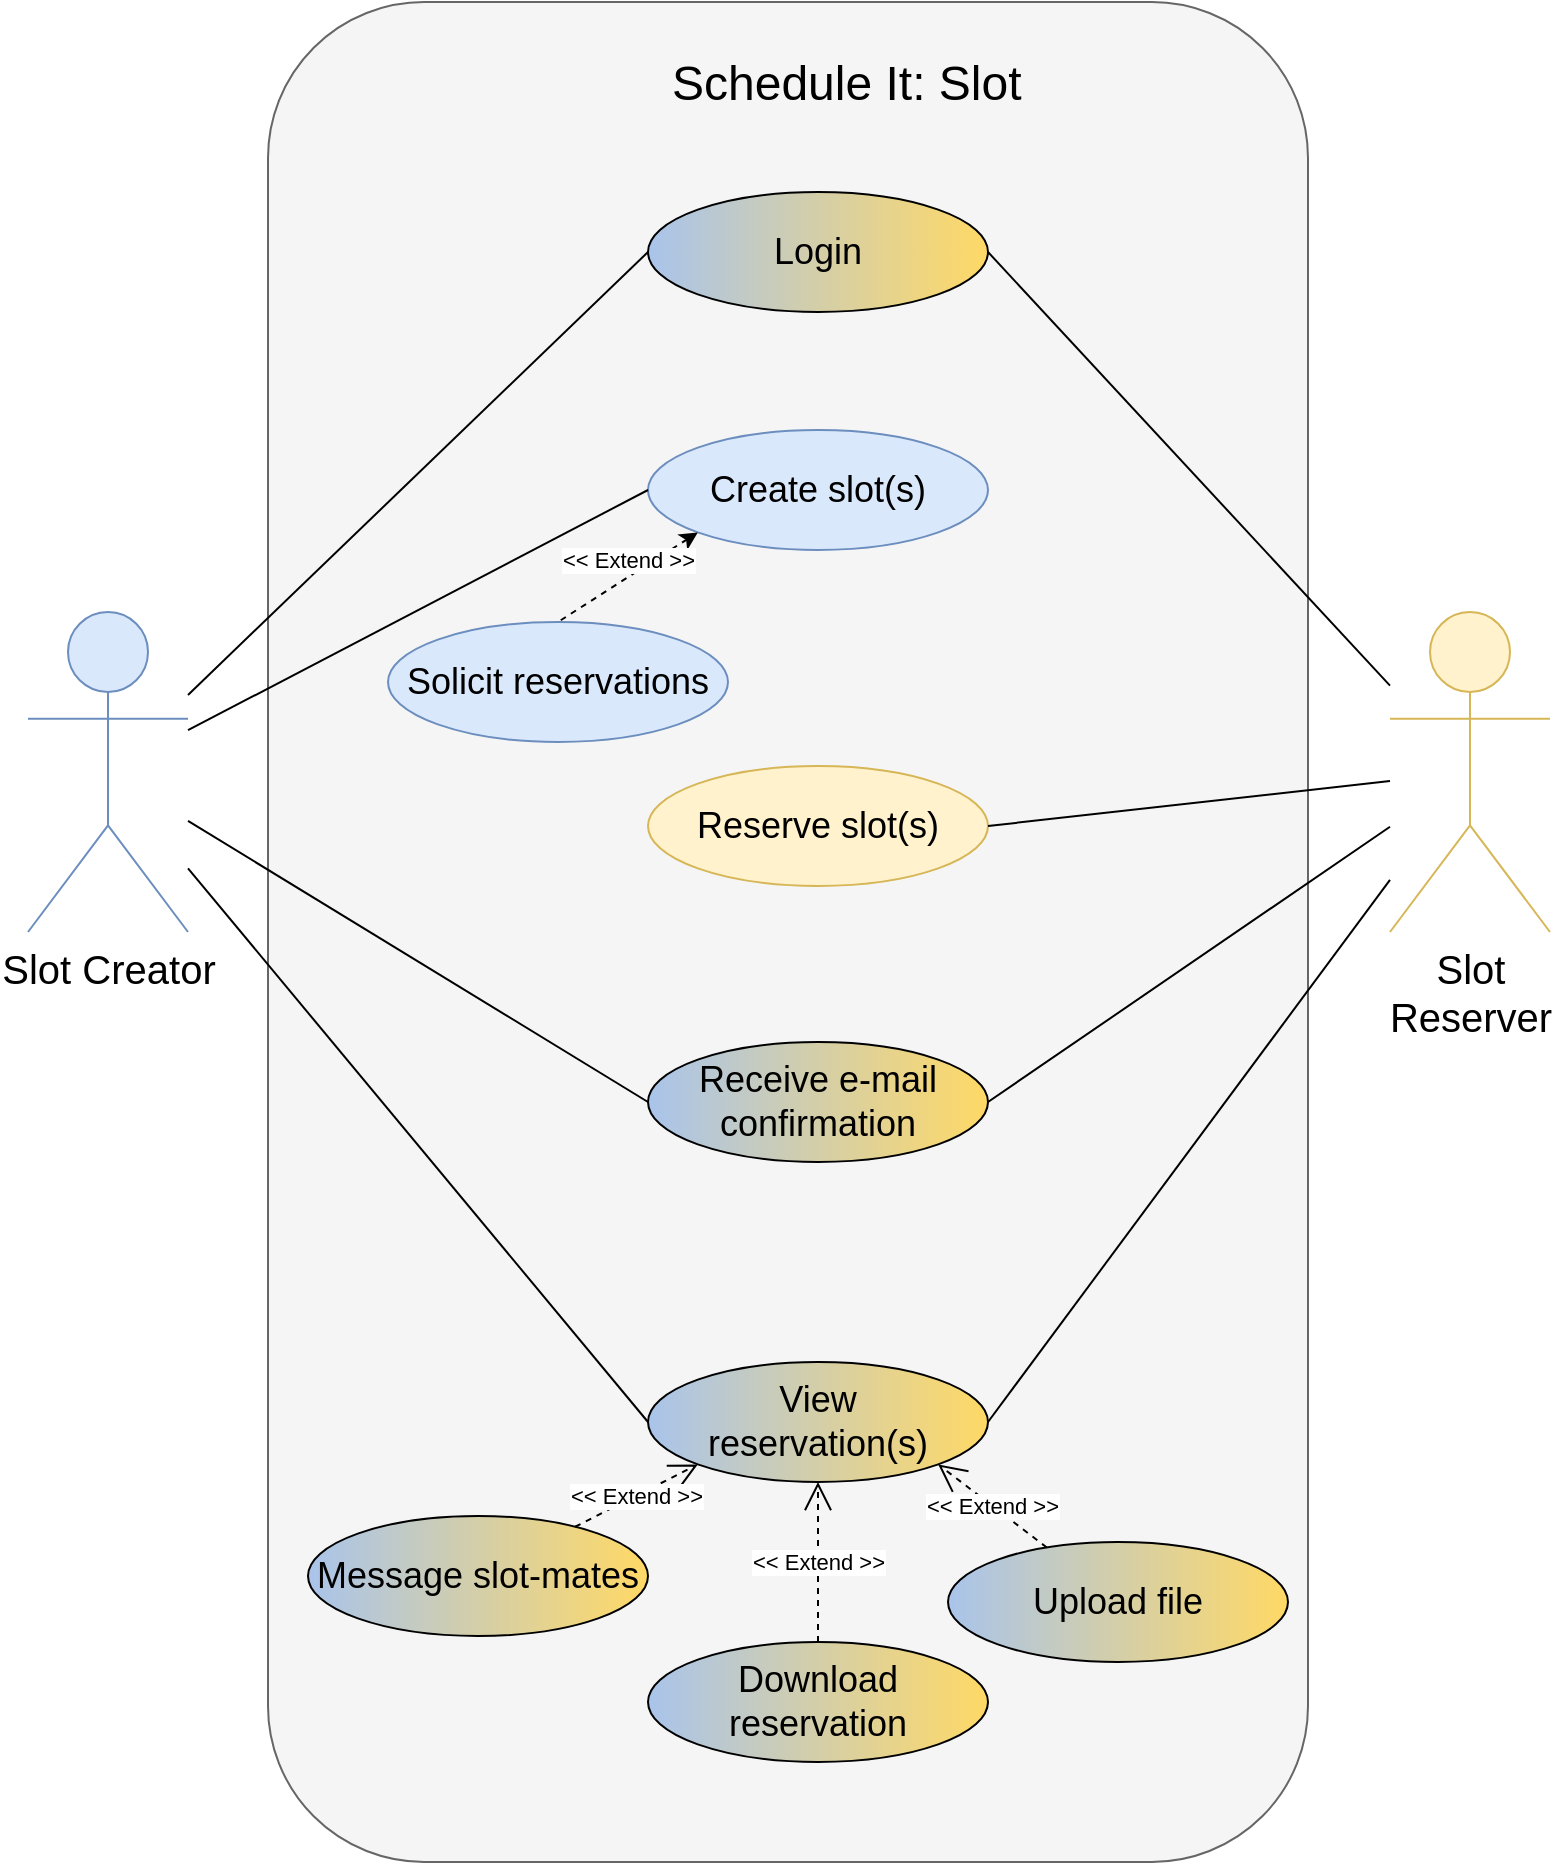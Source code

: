 <mxfile version="12.0.2" type="github" pages="1"><diagram id="u_EjkRHiW1jdhvmgitKe" name="Page-1"><mxGraphModel dx="1016" dy="1022" grid="1" gridSize="10" guides="1" tooltips="1" connect="1" arrows="1" fold="1" page="1" pageScale="1" pageWidth="850" pageHeight="1100" math="0" shadow="0"><root><mxCell id="0"/><mxCell id="1" parent="0"/><mxCell id="N1zPYfKRrGab4EYCrAp--1" value="&lt;span style=&quot;font-size: 20px&quot;&gt;Slot Creator&lt;/span&gt;" style="shape=umlActor;verticalLabelPosition=bottom;labelBackgroundColor=#ffffff;verticalAlign=top;html=1;outlineConnect=0;fillColor=#dae8fc;strokeColor=#6c8ebf;" parent="1" vertex="1"><mxGeometry x="40" y="405" width="80" height="160" as="geometry"/></mxCell><mxCell id="N1zPYfKRrGab4EYCrAp--16" value="&lt;span style=&quot;font-size: 20px&quot;&gt;Slot &lt;br&gt;Reserver&lt;/span&gt;" style="shape=umlActor;verticalLabelPosition=bottom;labelBackgroundColor=#ffffff;verticalAlign=top;html=1;outlineConnect=0;fillColor=#fff2cc;strokeColor=#d6b656;" parent="1" vertex="1"><mxGeometry x="721" y="405" width="80" height="160" as="geometry"/></mxCell><mxCell id="N1zPYfKRrGab4EYCrAp--2" value="" style="rounded=1;whiteSpace=wrap;html=1;fillColor=#f5f5f5;strokeColor=#666666;fontColor=#333333;" parent="1" vertex="1"><mxGeometry x="160" y="100" width="520" height="930" as="geometry"/></mxCell><mxCell id="N1zPYfKRrGab4EYCrAp--5" value="&lt;font style=&quot;font-size: 24px&quot;&gt;Schedule It: Slot&lt;/font&gt;" style="text;html=1;" parent="1" vertex="1"><mxGeometry x="360" y="120" width="130" height="40" as="geometry"/></mxCell><mxCell id="N1zPYfKRrGab4EYCrAp--6" value="&lt;font style=&quot;font-size: 18px&quot;&gt;&lt;font style=&quot;font-size: 18px&quot;&gt;Log&lt;/font&gt;in&lt;/font&gt;" style="ellipse;whiteSpace=wrap;html=1;fillColor=#FFD966;gradientColor=#A9C4EB;gradientDirection=west;" parent="1" vertex="1"><mxGeometry x="350" y="195" width="170" height="60" as="geometry"/></mxCell><mxCell id="N1zPYfKRrGab4EYCrAp--7" value="&lt;span style=&quot;font-size: 18px&quot;&gt;Create slot(s)&lt;/span&gt;" style="ellipse;whiteSpace=wrap;html=1;fillColor=#dae8fc;strokeColor=#6c8ebf;" parent="1" vertex="1"><mxGeometry x="350" y="314" width="170" height="60" as="geometry"/></mxCell><mxCell id="N1zPYfKRrGab4EYCrAp--8" value="&lt;span style=&quot;font-size: 18px&quot;&gt;Reserve slot(s)&lt;/span&gt;" style="ellipse;whiteSpace=wrap;html=1;gradientDirection=west;fillColor=#fff2cc;strokeColor=#d6b656;" parent="1" vertex="1"><mxGeometry x="350" y="482" width="170" height="60" as="geometry"/></mxCell><mxCell id="N1zPYfKRrGab4EYCrAp--12" value="&lt;span style=&quot;font-size: 18px&quot;&gt;Receive e-mail confirmation&lt;/span&gt;" style="ellipse;whiteSpace=wrap;html=1;fillColor=#FFD966;gradientColor=#A9C4EB;gradientDirection=west;" parent="1" vertex="1"><mxGeometry x="350" y="620" width="170" height="60" as="geometry"/></mxCell><mxCell id="N1zPYfKRrGab4EYCrAp--13" value="&lt;span style=&quot;font-size: 18px&quot;&gt;Upload file&lt;/span&gt;" style="ellipse;whiteSpace=wrap;html=1;fillColor=#FFD966;gradientColor=#A9C4EB;gradientDirection=west;" parent="1" vertex="1"><mxGeometry x="500" y="870" width="170" height="60" as="geometry"/></mxCell><mxCell id="N1zPYfKRrGab4EYCrAp--14" value="&lt;span style=&quot;font-size: 18px&quot;&gt;Message slot-mates&lt;/span&gt;" style="ellipse;whiteSpace=wrap;html=1;gradientColor=#A9C4EB;fillColor=#FFD966;gradientDirection=west;" parent="1" vertex="1"><mxGeometry x="180" y="857" width="170" height="60" as="geometry"/></mxCell><mxCell id="N1zPYfKRrGab4EYCrAp--15" value="&lt;span style=&quot;font-size: 18px&quot;&gt;Solicit reservations&lt;/span&gt;" style="ellipse;whiteSpace=wrap;html=1;fillColor=#dae8fc;strokeColor=#6c8ebf;" parent="1" vertex="1"><mxGeometry x="220" y="410" width="170" height="60" as="geometry"/></mxCell><mxCell id="N1zPYfKRrGab4EYCrAp--22" value="&lt;span style=&quot;font-size: 18px&quot;&gt;View&lt;br&gt;reservation(s)&lt;/span&gt;" style="ellipse;whiteSpace=wrap;html=1;fillColor=#FFD966;gradientColor=#A9C4EB;gradientDirection=west;" parent="1" vertex="1"><mxGeometry x="350" y="780" width="170" height="60" as="geometry"/></mxCell><mxCell id="N1zPYfKRrGab4EYCrAp--28" value="" style="endArrow=none;html=1;entryX=0;entryY=0.5;entryDx=0;entryDy=0;" parent="1" source="N1zPYfKRrGab4EYCrAp--1" target="N1zPYfKRrGab4EYCrAp--12" edge="1"><mxGeometry width="50" height="50" relative="1" as="geometry"><mxPoint x="120" y="535" as="sourcePoint"/><mxPoint x="190.711" y="485" as="targetPoint"/></mxGeometry></mxCell><mxCell id="N1zPYfKRrGab4EYCrAp--29" value="" style="endArrow=none;html=1;entryX=0;entryY=0.5;entryDx=0;entryDy=0;" parent="1" source="N1zPYfKRrGab4EYCrAp--1" target="N1zPYfKRrGab4EYCrAp--22" edge="1"><mxGeometry width="50" height="50" relative="1" as="geometry"><mxPoint x="120" y="535" as="sourcePoint"/><mxPoint x="190.711" y="485" as="targetPoint"/></mxGeometry></mxCell><mxCell id="N1zPYfKRrGab4EYCrAp--32" value="" style="endArrow=none;html=1;entryX=1;entryY=0.5;entryDx=0;entryDy=0;" parent="1" source="N1zPYfKRrGab4EYCrAp--16" target="N1zPYfKRrGab4EYCrAp--8" edge="1"><mxGeometry width="50" height="50" relative="1" as="geometry"><mxPoint x="650.289" y="535" as="sourcePoint"/><mxPoint x="650.289" y="485" as="targetPoint"/></mxGeometry></mxCell><mxCell id="N1zPYfKRrGab4EYCrAp--34" value="" style="endArrow=none;html=1;entryX=1;entryY=0.5;entryDx=0;entryDy=0;" parent="1" source="N1zPYfKRrGab4EYCrAp--16" target="N1zPYfKRrGab4EYCrAp--12" edge="1"><mxGeometry width="50" height="50" relative="1" as="geometry"><mxPoint x="650.289" y="535" as="sourcePoint"/><mxPoint x="650.289" y="485" as="targetPoint"/></mxGeometry></mxCell><mxCell id="N1zPYfKRrGab4EYCrAp--35" value="" style="endArrow=none;html=1;entryX=1;entryY=0.5;entryDx=0;entryDy=0;" parent="1" source="N1zPYfKRrGab4EYCrAp--16" target="N1zPYfKRrGab4EYCrAp--22" edge="1"><mxGeometry width="50" height="50" relative="1" as="geometry"><mxPoint x="650.289" y="535" as="sourcePoint"/><mxPoint x="650.289" y="485" as="targetPoint"/></mxGeometry></mxCell><mxCell id="N1zPYfKRrGab4EYCrAp--39" value="&amp;lt;&amp;lt; Extend &amp;gt;&amp;gt;" style="html=1;verticalAlign=bottom;endArrow=none;dashed=1;endSize=8;entryX=0.5;entryY=0;entryDx=0;entryDy=0;exitX=0;exitY=1;exitDx=0;exitDy=0;startArrow=classic;startFill=1;endFill=0;" parent="1" source="N1zPYfKRrGab4EYCrAp--7" target="N1zPYfKRrGab4EYCrAp--15" edge="1"><mxGeometry relative="1" as="geometry"><mxPoint x="400.691" y="327.448" as="sourcePoint"/><mxPoint x="335" y="380" as="targetPoint"/></mxGeometry></mxCell><mxCell id="N1zPYfKRrGab4EYCrAp--46" value="&amp;lt;&amp;lt; Extend &amp;gt;&amp;gt;" style="endArrow=open;endSize=12;dashed=1;html=1;entryX=0;entryY=1;entryDx=0;entryDy=0;" parent="1" source="N1zPYfKRrGab4EYCrAp--14" target="N1zPYfKRrGab4EYCrAp--22" edge="1"><mxGeometry width="160" relative="1" as="geometry"><mxPoint x="285" y="790" as="sourcePoint"/><mxPoint x="285" y="790" as="targetPoint"/></mxGeometry></mxCell><mxCell id="N1zPYfKRrGab4EYCrAp--47" value="&amp;lt;&amp;lt; Extend &amp;gt;&amp;gt;" style="endArrow=open;endSize=12;dashed=1;html=1;entryX=1;entryY=1;entryDx=0;entryDy=0;" parent="1" source="N1zPYfKRrGab4EYCrAp--13" target="N1zPYfKRrGab4EYCrAp--22" edge="1"><mxGeometry width="160" relative="1" as="geometry"><mxPoint x="565" y="790" as="sourcePoint"/><mxPoint x="565" y="790" as="targetPoint"/></mxGeometry></mxCell><mxCell id="N1zPYfKRrGab4EYCrAp--48" value="" style="endArrow=none;html=1;entryX=0;entryY=0.5;entryDx=0;entryDy=0;endFill=0;" parent="1" source="N1zPYfKRrGab4EYCrAp--1" target="N1zPYfKRrGab4EYCrAp--6" edge="1"><mxGeometry width="50" height="50" relative="1" as="geometry"><mxPoint x="80" y="384.289" as="sourcePoint"/><mxPoint x="80" y="334.289" as="targetPoint"/></mxGeometry></mxCell><mxCell id="N1zPYfKRrGab4EYCrAp--49" value="" style="endArrow=none;html=1;entryX=0;entryY=0.5;entryDx=0;entryDy=0;endFill=0;" parent="1" source="N1zPYfKRrGab4EYCrAp--1" target="N1zPYfKRrGab4EYCrAp--7" edge="1"><mxGeometry width="50" height="50" relative="1" as="geometry"><mxPoint x="80" y="384.289" as="sourcePoint"/><mxPoint x="80" y="334.289" as="targetPoint"/></mxGeometry></mxCell><mxCell id="N1zPYfKRrGab4EYCrAp--50" value="" style="endArrow=none;html=1;entryX=1;entryY=0.5;entryDx=0;entryDy=0;endFill=0;" parent="1" source="N1zPYfKRrGab4EYCrAp--16" target="N1zPYfKRrGab4EYCrAp--6" edge="1"><mxGeometry width="50" height="50" relative="1" as="geometry"><mxPoint x="761" y="384.289" as="sourcePoint"/><mxPoint x="761" y="334.289" as="targetPoint"/></mxGeometry></mxCell><mxCell id="G5Rz0ZWT8hRMFjQ90qK1-3" value="&lt;span style=&quot;font-size: 18px&quot;&gt;Download reservation&lt;/span&gt;" style="ellipse;whiteSpace=wrap;html=1;fillColor=#FFD966;gradientColor=#A9C4EB;gradientDirection=west;" vertex="1" parent="1"><mxGeometry x="350" y="920" width="170" height="60" as="geometry"/></mxCell><mxCell id="G5Rz0ZWT8hRMFjQ90qK1-4" value="&amp;lt;&amp;lt; Extend &amp;gt;&amp;gt;" style="endArrow=open;endSize=12;dashed=1;html=1;entryX=0.5;entryY=1;entryDx=0;entryDy=0;exitX=0.5;exitY=0;exitDx=0;exitDy=0;" edge="1" parent="1" source="G5Rz0ZWT8hRMFjQ90qK1-3" target="N1zPYfKRrGab4EYCrAp--22"><mxGeometry width="160" relative="1" as="geometry"><mxPoint x="559.355" y="882.765" as="sourcePoint"/><mxPoint x="505.104" y="841.213" as="targetPoint"/></mxGeometry></mxCell></root></mxGraphModel></diagram></mxfile>